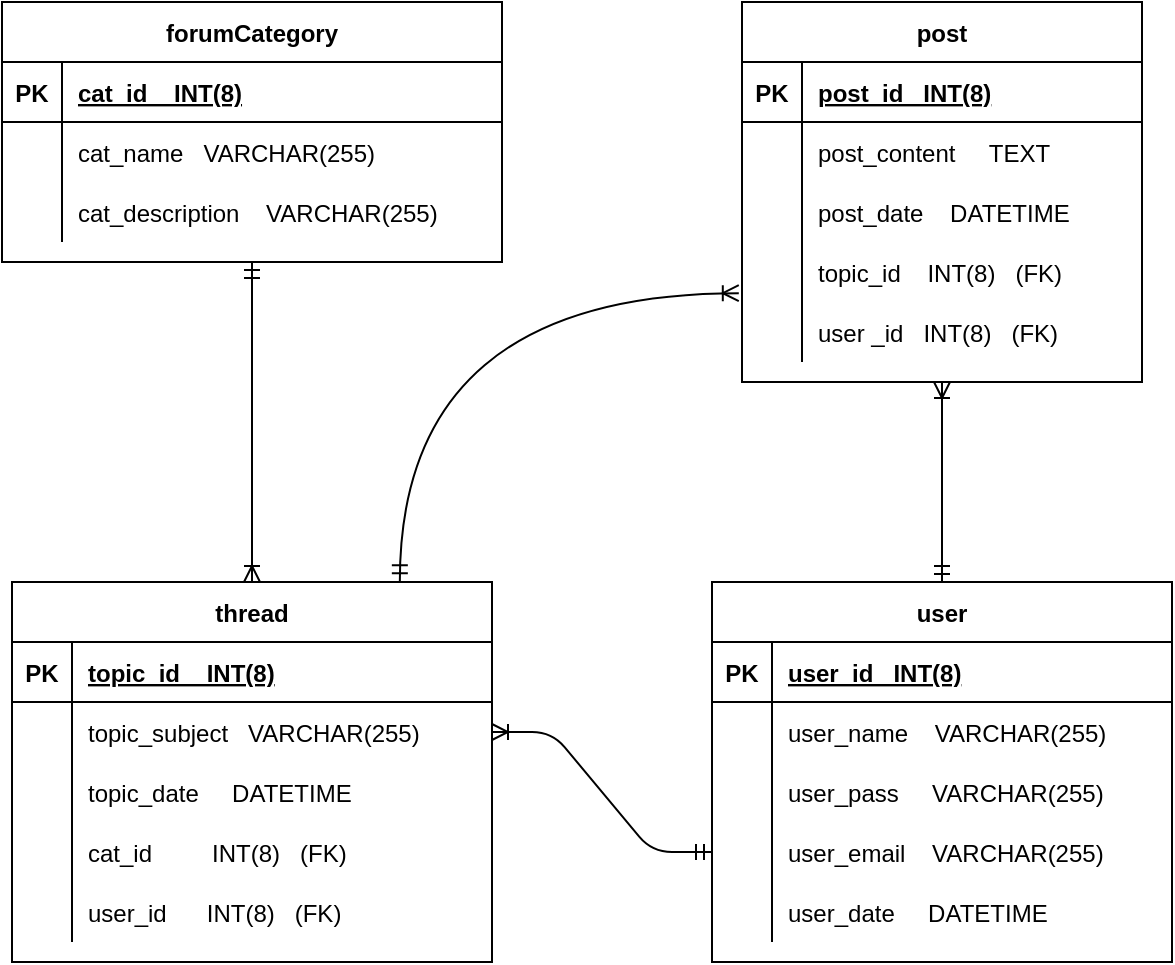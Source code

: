<mxfile version="13.9.9" type="device"><diagram id="91Xyb3w9nDuJlyHXj6Dl" name="Page-1"><mxGraphModel dx="1102" dy="642" grid="1" gridSize="10" guides="1" tooltips="1" connect="1" arrows="1" fold="1" page="1" pageScale="1" pageWidth="827" pageHeight="1169" math="0" shadow="0"><root><mxCell id="0"/><mxCell id="1" parent="0"/><mxCell id="gp0c6Z495L66U5x0KVFe-80" value="forumCategory" style="shape=table;startSize=30;container=1;collapsible=1;childLayout=tableLayout;fixedRows=1;rowLines=0;fontStyle=1;align=center;resizeLast=1;" parent="1" vertex="1"><mxGeometry x="100" y="90" width="250" height="130" as="geometry"/></mxCell><mxCell id="gp0c6Z495L66U5x0KVFe-81" value="" style="shape=partialRectangle;collapsible=0;dropTarget=0;pointerEvents=0;fillColor=none;top=0;left=0;bottom=1;right=0;points=[[0,0.5],[1,0.5]];portConstraint=eastwest;" parent="gp0c6Z495L66U5x0KVFe-80" vertex="1"><mxGeometry y="30" width="250" height="30" as="geometry"/></mxCell><mxCell id="gp0c6Z495L66U5x0KVFe-82" value="PK" style="shape=partialRectangle;connectable=0;fillColor=none;top=0;left=0;bottom=0;right=0;fontStyle=1;overflow=hidden;" parent="gp0c6Z495L66U5x0KVFe-81" vertex="1"><mxGeometry width="30" height="30" as="geometry"/></mxCell><mxCell id="gp0c6Z495L66U5x0KVFe-83" value="cat_id    INT(8)" style="shape=partialRectangle;connectable=0;fillColor=none;top=0;left=0;bottom=0;right=0;align=left;spacingLeft=6;fontStyle=5;overflow=hidden;" parent="gp0c6Z495L66U5x0KVFe-81" vertex="1"><mxGeometry x="30" width="220" height="30" as="geometry"/></mxCell><mxCell id="gp0c6Z495L66U5x0KVFe-84" value="" style="shape=partialRectangle;collapsible=0;dropTarget=0;pointerEvents=0;fillColor=none;top=0;left=0;bottom=0;right=0;points=[[0,0.5],[1,0.5]];portConstraint=eastwest;" parent="gp0c6Z495L66U5x0KVFe-80" vertex="1"><mxGeometry y="60" width="250" height="30" as="geometry"/></mxCell><mxCell id="gp0c6Z495L66U5x0KVFe-85" value="" style="shape=partialRectangle;connectable=0;fillColor=none;top=0;left=0;bottom=0;right=0;editable=1;overflow=hidden;" parent="gp0c6Z495L66U5x0KVFe-84" vertex="1"><mxGeometry width="30" height="30" as="geometry"/></mxCell><mxCell id="gp0c6Z495L66U5x0KVFe-86" value="cat_name   VARCHAR(255)" style="shape=partialRectangle;connectable=0;fillColor=none;top=0;left=0;bottom=0;right=0;align=left;spacingLeft=6;overflow=hidden;" parent="gp0c6Z495L66U5x0KVFe-84" vertex="1"><mxGeometry x="30" width="220" height="30" as="geometry"/></mxCell><mxCell id="gp0c6Z495L66U5x0KVFe-87" value="" style="shape=partialRectangle;collapsible=0;dropTarget=0;pointerEvents=0;fillColor=none;top=0;left=0;bottom=0;right=0;points=[[0,0.5],[1,0.5]];portConstraint=eastwest;" parent="gp0c6Z495L66U5x0KVFe-80" vertex="1"><mxGeometry y="90" width="250" height="30" as="geometry"/></mxCell><mxCell id="gp0c6Z495L66U5x0KVFe-88" value="" style="shape=partialRectangle;connectable=0;fillColor=none;top=0;left=0;bottom=0;right=0;editable=1;overflow=hidden;" parent="gp0c6Z495L66U5x0KVFe-87" vertex="1"><mxGeometry width="30" height="30" as="geometry"/></mxCell><mxCell id="gp0c6Z495L66U5x0KVFe-89" value="cat_description    VARCHAR(255)" style="shape=partialRectangle;connectable=0;fillColor=none;top=0;left=0;bottom=0;right=0;align=left;spacingLeft=6;overflow=hidden;" parent="gp0c6Z495L66U5x0KVFe-87" vertex="1"><mxGeometry x="30" width="220" height="30" as="geometry"/></mxCell><mxCell id="gp0c6Z495L66U5x0KVFe-109" value="user" style="shape=table;startSize=30;container=1;collapsible=1;childLayout=tableLayout;fixedRows=1;rowLines=0;fontStyle=1;align=center;resizeLast=1;" parent="1" vertex="1"><mxGeometry x="455" y="380" width="230" height="190" as="geometry"/></mxCell><mxCell id="gp0c6Z495L66U5x0KVFe-110" value="" style="shape=partialRectangle;collapsible=0;dropTarget=0;pointerEvents=0;fillColor=none;top=0;left=0;bottom=1;right=0;points=[[0,0.5],[1,0.5]];portConstraint=eastwest;" parent="gp0c6Z495L66U5x0KVFe-109" vertex="1"><mxGeometry y="30" width="230" height="30" as="geometry"/></mxCell><mxCell id="gp0c6Z495L66U5x0KVFe-111" value="PK" style="shape=partialRectangle;connectable=0;fillColor=none;top=0;left=0;bottom=0;right=0;fontStyle=1;overflow=hidden;" parent="gp0c6Z495L66U5x0KVFe-110" vertex="1"><mxGeometry width="30" height="30" as="geometry"/></mxCell><mxCell id="gp0c6Z495L66U5x0KVFe-112" value="user_id   INT(8)" style="shape=partialRectangle;connectable=0;fillColor=none;top=0;left=0;bottom=0;right=0;align=left;spacingLeft=6;fontStyle=5;overflow=hidden;" parent="gp0c6Z495L66U5x0KVFe-110" vertex="1"><mxGeometry x="30" width="200" height="30" as="geometry"/></mxCell><mxCell id="gp0c6Z495L66U5x0KVFe-113" value="" style="shape=partialRectangle;collapsible=0;dropTarget=0;pointerEvents=0;fillColor=none;top=0;left=0;bottom=0;right=0;points=[[0,0.5],[1,0.5]];portConstraint=eastwest;" parent="gp0c6Z495L66U5x0KVFe-109" vertex="1"><mxGeometry y="60" width="230" height="30" as="geometry"/></mxCell><mxCell id="gp0c6Z495L66U5x0KVFe-114" value="" style="shape=partialRectangle;connectable=0;fillColor=none;top=0;left=0;bottom=0;right=0;editable=1;overflow=hidden;" parent="gp0c6Z495L66U5x0KVFe-113" vertex="1"><mxGeometry width="30" height="30" as="geometry"/></mxCell><mxCell id="gp0c6Z495L66U5x0KVFe-115" value="user_name    VARCHAR(255)" style="shape=partialRectangle;connectable=0;fillColor=none;top=0;left=0;bottom=0;right=0;align=left;spacingLeft=6;overflow=hidden;" parent="gp0c6Z495L66U5x0KVFe-113" vertex="1"><mxGeometry x="30" width="200" height="30" as="geometry"/></mxCell><mxCell id="gp0c6Z495L66U5x0KVFe-116" value="" style="shape=partialRectangle;collapsible=0;dropTarget=0;pointerEvents=0;fillColor=none;top=0;left=0;bottom=0;right=0;points=[[0,0.5],[1,0.5]];portConstraint=eastwest;" parent="gp0c6Z495L66U5x0KVFe-109" vertex="1"><mxGeometry y="90" width="230" height="30" as="geometry"/></mxCell><mxCell id="gp0c6Z495L66U5x0KVFe-117" value="" style="shape=partialRectangle;connectable=0;fillColor=none;top=0;left=0;bottom=0;right=0;editable=1;overflow=hidden;" parent="gp0c6Z495L66U5x0KVFe-116" vertex="1"><mxGeometry width="30" height="30" as="geometry"/></mxCell><mxCell id="gp0c6Z495L66U5x0KVFe-118" value="user_pass     VARCHAR(255)" style="shape=partialRectangle;connectable=0;fillColor=none;top=0;left=0;bottom=0;right=0;align=left;spacingLeft=6;overflow=hidden;" parent="gp0c6Z495L66U5x0KVFe-116" vertex="1"><mxGeometry x="30" width="200" height="30" as="geometry"/></mxCell><mxCell id="gp0c6Z495L66U5x0KVFe-119" value="" style="shape=partialRectangle;collapsible=0;dropTarget=0;pointerEvents=0;fillColor=none;top=0;left=0;bottom=0;right=0;points=[[0,0.5],[1,0.5]];portConstraint=eastwest;" parent="gp0c6Z495L66U5x0KVFe-109" vertex="1"><mxGeometry y="120" width="230" height="30" as="geometry"/></mxCell><mxCell id="gp0c6Z495L66U5x0KVFe-120" value="" style="shape=partialRectangle;connectable=0;fillColor=none;top=0;left=0;bottom=0;right=0;editable=1;overflow=hidden;" parent="gp0c6Z495L66U5x0KVFe-119" vertex="1"><mxGeometry width="30" height="30" as="geometry"/></mxCell><mxCell id="gp0c6Z495L66U5x0KVFe-121" value="user_email    VARCHAR(255)" style="shape=partialRectangle;connectable=0;fillColor=none;top=0;left=0;bottom=0;right=0;align=left;spacingLeft=6;overflow=hidden;" parent="gp0c6Z495L66U5x0KVFe-119" vertex="1"><mxGeometry x="30" width="200" height="30" as="geometry"/></mxCell><mxCell id="gp0c6Z495L66U5x0KVFe-145" value="" style="shape=partialRectangle;collapsible=0;dropTarget=0;pointerEvents=0;fillColor=none;top=0;left=0;bottom=0;right=0;points=[[0,0.5],[1,0.5]];portConstraint=eastwest;" parent="gp0c6Z495L66U5x0KVFe-109" vertex="1"><mxGeometry y="150" width="230" height="30" as="geometry"/></mxCell><mxCell id="gp0c6Z495L66U5x0KVFe-146" value="" style="shape=partialRectangle;connectable=0;fillColor=none;top=0;left=0;bottom=0;right=0;editable=1;overflow=hidden;" parent="gp0c6Z495L66U5x0KVFe-145" vertex="1"><mxGeometry width="30" height="30" as="geometry"/></mxCell><mxCell id="gp0c6Z495L66U5x0KVFe-147" value="user_date     DATETIME" style="shape=partialRectangle;connectable=0;fillColor=none;top=0;left=0;bottom=0;right=0;align=left;spacingLeft=6;overflow=hidden;" parent="gp0c6Z495L66U5x0KVFe-145" vertex="1"><mxGeometry x="30" width="200" height="30" as="geometry"/></mxCell><mxCell id="gp0c6Z495L66U5x0KVFe-122" value="post" style="shape=table;startSize=30;container=1;collapsible=1;childLayout=tableLayout;fixedRows=1;rowLines=0;fontStyle=1;align=center;resizeLast=1;" parent="1" vertex="1"><mxGeometry x="470" y="90" width="200" height="190" as="geometry"/></mxCell><mxCell id="gp0c6Z495L66U5x0KVFe-123" value="" style="shape=partialRectangle;collapsible=0;dropTarget=0;pointerEvents=0;fillColor=none;top=0;left=0;bottom=1;right=0;points=[[0,0.5],[1,0.5]];portConstraint=eastwest;" parent="gp0c6Z495L66U5x0KVFe-122" vertex="1"><mxGeometry y="30" width="200" height="30" as="geometry"/></mxCell><mxCell id="gp0c6Z495L66U5x0KVFe-124" value="PK" style="shape=partialRectangle;connectable=0;fillColor=none;top=0;left=0;bottom=0;right=0;fontStyle=1;overflow=hidden;" parent="gp0c6Z495L66U5x0KVFe-123" vertex="1"><mxGeometry width="30" height="30" as="geometry"/></mxCell><mxCell id="gp0c6Z495L66U5x0KVFe-125" value="post_id   INT(8)" style="shape=partialRectangle;connectable=0;fillColor=none;top=0;left=0;bottom=0;right=0;align=left;spacingLeft=6;fontStyle=5;overflow=hidden;" parent="gp0c6Z495L66U5x0KVFe-123" vertex="1"><mxGeometry x="30" width="170" height="30" as="geometry"/></mxCell><mxCell id="gp0c6Z495L66U5x0KVFe-126" value="" style="shape=partialRectangle;collapsible=0;dropTarget=0;pointerEvents=0;fillColor=none;top=0;left=0;bottom=0;right=0;points=[[0,0.5],[1,0.5]];portConstraint=eastwest;" parent="gp0c6Z495L66U5x0KVFe-122" vertex="1"><mxGeometry y="60" width="200" height="30" as="geometry"/></mxCell><mxCell id="gp0c6Z495L66U5x0KVFe-127" value="" style="shape=partialRectangle;connectable=0;fillColor=none;top=0;left=0;bottom=0;right=0;editable=1;overflow=hidden;" parent="gp0c6Z495L66U5x0KVFe-126" vertex="1"><mxGeometry width="30" height="30" as="geometry"/></mxCell><mxCell id="gp0c6Z495L66U5x0KVFe-128" value="post_content     TEXT" style="shape=partialRectangle;connectable=0;fillColor=none;top=0;left=0;bottom=0;right=0;align=left;spacingLeft=6;overflow=hidden;" parent="gp0c6Z495L66U5x0KVFe-126" vertex="1"><mxGeometry x="30" width="170" height="30" as="geometry"/></mxCell><mxCell id="gp0c6Z495L66U5x0KVFe-129" value="" style="shape=partialRectangle;collapsible=0;dropTarget=0;pointerEvents=0;fillColor=none;top=0;left=0;bottom=0;right=0;points=[[0,0.5],[1,0.5]];portConstraint=eastwest;" parent="gp0c6Z495L66U5x0KVFe-122" vertex="1"><mxGeometry y="90" width="200" height="30" as="geometry"/></mxCell><mxCell id="gp0c6Z495L66U5x0KVFe-130" value="" style="shape=partialRectangle;connectable=0;fillColor=none;top=0;left=0;bottom=0;right=0;editable=1;overflow=hidden;" parent="gp0c6Z495L66U5x0KVFe-129" vertex="1"><mxGeometry width="30" height="30" as="geometry"/></mxCell><mxCell id="gp0c6Z495L66U5x0KVFe-131" value="post_date    DATETIME" style="shape=partialRectangle;connectable=0;fillColor=none;top=0;left=0;bottom=0;right=0;align=left;spacingLeft=6;overflow=hidden;" parent="gp0c6Z495L66U5x0KVFe-129" vertex="1"><mxGeometry x="30" width="170" height="30" as="geometry"/></mxCell><mxCell id="gp0c6Z495L66U5x0KVFe-132" value="" style="shape=partialRectangle;collapsible=0;dropTarget=0;pointerEvents=0;fillColor=none;top=0;left=0;bottom=0;right=0;points=[[0,0.5],[1,0.5]];portConstraint=eastwest;" parent="gp0c6Z495L66U5x0KVFe-122" vertex="1"><mxGeometry y="120" width="200" height="30" as="geometry"/></mxCell><mxCell id="gp0c6Z495L66U5x0KVFe-133" value="" style="shape=partialRectangle;connectable=0;fillColor=none;top=0;left=0;bottom=0;right=0;editable=1;overflow=hidden;" parent="gp0c6Z495L66U5x0KVFe-132" vertex="1"><mxGeometry width="30" height="30" as="geometry"/></mxCell><mxCell id="gp0c6Z495L66U5x0KVFe-134" value="topic_id    INT(8)   (FK)" style="shape=partialRectangle;connectable=0;fillColor=none;top=0;left=0;bottom=0;right=0;align=left;spacingLeft=6;overflow=hidden;" parent="gp0c6Z495L66U5x0KVFe-132" vertex="1"><mxGeometry x="30" width="170" height="30" as="geometry"/></mxCell><mxCell id="gp0c6Z495L66U5x0KVFe-90" value="" style="shape=partialRectangle;collapsible=0;dropTarget=0;pointerEvents=0;fillColor=none;top=0;left=0;bottom=0;right=0;points=[[0,0.5],[1,0.5]];portConstraint=eastwest;" parent="gp0c6Z495L66U5x0KVFe-122" vertex="1"><mxGeometry y="150" width="200" height="30" as="geometry"/></mxCell><mxCell id="gp0c6Z495L66U5x0KVFe-91" value="" style="shape=partialRectangle;connectable=0;fillColor=none;top=0;left=0;bottom=0;right=0;editable=1;overflow=hidden;" parent="gp0c6Z495L66U5x0KVFe-90" vertex="1"><mxGeometry width="30" height="30" as="geometry"/></mxCell><mxCell id="gp0c6Z495L66U5x0KVFe-92" value="user _id   INT(8)   (FK)" style="shape=partialRectangle;connectable=0;fillColor=none;top=0;left=0;bottom=0;right=0;align=left;spacingLeft=6;overflow=hidden;" parent="gp0c6Z495L66U5x0KVFe-90" vertex="1"><mxGeometry x="30" width="170" height="30" as="geometry"/></mxCell><mxCell id="gp0c6Z495L66U5x0KVFe-148" value="thread" style="shape=table;startSize=30;container=1;collapsible=1;childLayout=tableLayout;fixedRows=1;rowLines=0;fontStyle=1;align=center;resizeLast=1;" parent="1" vertex="1"><mxGeometry x="105" y="380" width="240" height="190" as="geometry"/></mxCell><mxCell id="gp0c6Z495L66U5x0KVFe-149" value="" style="shape=partialRectangle;collapsible=0;dropTarget=0;pointerEvents=0;fillColor=none;top=0;left=0;bottom=1;right=0;points=[[0,0.5],[1,0.5]];portConstraint=eastwest;" parent="gp0c6Z495L66U5x0KVFe-148" vertex="1"><mxGeometry y="30" width="240" height="30" as="geometry"/></mxCell><mxCell id="gp0c6Z495L66U5x0KVFe-150" value="PK" style="shape=partialRectangle;connectable=0;fillColor=none;top=0;left=0;bottom=0;right=0;fontStyle=1;overflow=hidden;" parent="gp0c6Z495L66U5x0KVFe-149" vertex="1"><mxGeometry width="30" height="30" as="geometry"/></mxCell><mxCell id="gp0c6Z495L66U5x0KVFe-151" value="topic_id    INT(8)" style="shape=partialRectangle;connectable=0;fillColor=none;top=0;left=0;bottom=0;right=0;align=left;spacingLeft=6;fontStyle=5;overflow=hidden;" parent="gp0c6Z495L66U5x0KVFe-149" vertex="1"><mxGeometry x="30" width="210" height="30" as="geometry"/></mxCell><mxCell id="gp0c6Z495L66U5x0KVFe-152" value="" style="shape=partialRectangle;collapsible=0;dropTarget=0;pointerEvents=0;fillColor=none;top=0;left=0;bottom=0;right=0;points=[[0,0.5],[1,0.5]];portConstraint=eastwest;" parent="gp0c6Z495L66U5x0KVFe-148" vertex="1"><mxGeometry y="60" width="240" height="30" as="geometry"/></mxCell><mxCell id="gp0c6Z495L66U5x0KVFe-153" value="" style="shape=partialRectangle;connectable=0;fillColor=none;top=0;left=0;bottom=0;right=0;editable=1;overflow=hidden;" parent="gp0c6Z495L66U5x0KVFe-152" vertex="1"><mxGeometry width="30" height="30" as="geometry"/></mxCell><mxCell id="gp0c6Z495L66U5x0KVFe-154" value="topic_subject   VARCHAR(255)" style="shape=partialRectangle;connectable=0;fillColor=none;top=0;left=0;bottom=0;right=0;align=left;spacingLeft=6;overflow=hidden;" parent="gp0c6Z495L66U5x0KVFe-152" vertex="1"><mxGeometry x="30" width="210" height="30" as="geometry"/></mxCell><mxCell id="gp0c6Z495L66U5x0KVFe-155" value="" style="shape=partialRectangle;collapsible=0;dropTarget=0;pointerEvents=0;fillColor=none;top=0;left=0;bottom=0;right=0;points=[[0,0.5],[1,0.5]];portConstraint=eastwest;" parent="gp0c6Z495L66U5x0KVFe-148" vertex="1"><mxGeometry y="90" width="240" height="30" as="geometry"/></mxCell><mxCell id="gp0c6Z495L66U5x0KVFe-156" value="" style="shape=partialRectangle;connectable=0;fillColor=none;top=0;left=0;bottom=0;right=0;editable=1;overflow=hidden;" parent="gp0c6Z495L66U5x0KVFe-155" vertex="1"><mxGeometry width="30" height="30" as="geometry"/></mxCell><mxCell id="gp0c6Z495L66U5x0KVFe-157" value="topic_date     DATETIME" style="shape=partialRectangle;connectable=0;fillColor=none;top=0;left=0;bottom=0;right=0;align=left;spacingLeft=6;overflow=hidden;" parent="gp0c6Z495L66U5x0KVFe-155" vertex="1"><mxGeometry x="30" width="210" height="30" as="geometry"/></mxCell><mxCell id="gp0c6Z495L66U5x0KVFe-158" value="" style="shape=partialRectangle;collapsible=0;dropTarget=0;pointerEvents=0;fillColor=none;top=0;left=0;bottom=0;right=0;points=[[0,0.5],[1,0.5]];portConstraint=eastwest;" parent="gp0c6Z495L66U5x0KVFe-148" vertex="1"><mxGeometry y="120" width="240" height="30" as="geometry"/></mxCell><mxCell id="gp0c6Z495L66U5x0KVFe-159" value="" style="shape=partialRectangle;connectable=0;fillColor=none;top=0;left=0;bottom=0;right=0;editable=1;overflow=hidden;" parent="gp0c6Z495L66U5x0KVFe-158" vertex="1"><mxGeometry width="30" height="30" as="geometry"/></mxCell><mxCell id="gp0c6Z495L66U5x0KVFe-160" value="cat_id         INT(8)   (FK)" style="shape=partialRectangle;connectable=0;fillColor=none;top=0;left=0;bottom=0;right=0;align=left;spacingLeft=6;overflow=hidden;" parent="gp0c6Z495L66U5x0KVFe-158" vertex="1"><mxGeometry x="30" width="210" height="30" as="geometry"/></mxCell><mxCell id="gp0c6Z495L66U5x0KVFe-139" value="" style="shape=partialRectangle;collapsible=0;dropTarget=0;pointerEvents=0;fillColor=none;top=0;left=0;bottom=0;right=0;points=[[0,0.5],[1,0.5]];portConstraint=eastwest;" parent="gp0c6Z495L66U5x0KVFe-148" vertex="1"><mxGeometry y="150" width="240" height="30" as="geometry"/></mxCell><mxCell id="gp0c6Z495L66U5x0KVFe-140" value="" style="shape=partialRectangle;connectable=0;fillColor=none;top=0;left=0;bottom=0;right=0;editable=1;overflow=hidden;" parent="gp0c6Z495L66U5x0KVFe-139" vertex="1"><mxGeometry width="30" height="30" as="geometry"/></mxCell><mxCell id="gp0c6Z495L66U5x0KVFe-141" value="user_id      INT(8)   (FK)" style="shape=partialRectangle;connectable=0;fillColor=none;top=0;left=0;bottom=0;right=0;align=left;spacingLeft=6;overflow=hidden;" parent="gp0c6Z495L66U5x0KVFe-139" vertex="1"><mxGeometry x="30" width="210" height="30" as="geometry"/></mxCell><mxCell id="gp0c6Z495L66U5x0KVFe-161" value="" style="fontSize=12;html=1;endArrow=ERoneToMany;startArrow=ERmandOne;exitX=0.5;exitY=0;exitDx=0;exitDy=0;endFill=0;entryX=0.5;entryY=1;entryDx=0;entryDy=0;" parent="1" source="gp0c6Z495L66U5x0KVFe-109" target="gp0c6Z495L66U5x0KVFe-122" edge="1"><mxGeometry width="100" height="100" relative="1" as="geometry"><mxPoint x="370" y="290" as="sourcePoint"/><mxPoint x="470" y="177" as="targetPoint"/></mxGeometry></mxCell><mxCell id="gp0c6Z495L66U5x0KVFe-162" value="" style="edgeStyle=entityRelationEdgeStyle;fontSize=12;html=1;endArrow=ERoneToMany;startArrow=ERmandOne;endFill=0;exitX=0;exitY=0.5;exitDx=0;exitDy=0;entryX=1;entryY=0.5;entryDx=0;entryDy=0;" parent="1" source="gp0c6Z495L66U5x0KVFe-119" target="gp0c6Z495L66U5x0KVFe-152" edge="1"><mxGeometry width="100" height="100" relative="1" as="geometry"><mxPoint x="320" y="530" as="sourcePoint"/><mxPoint x="420" y="430" as="targetPoint"/></mxGeometry></mxCell><mxCell id="gp0c6Z495L66U5x0KVFe-163" value="" style="fontSize=12;html=1;endArrow=ERoneToMany;startArrow=ERmandOne;entryX=0.5;entryY=0;entryDx=0;entryDy=0;endFill=0;exitX=0.5;exitY=1;exitDx=0;exitDy=0;" parent="1" source="gp0c6Z495L66U5x0KVFe-80" target="gp0c6Z495L66U5x0KVFe-148" edge="1"><mxGeometry width="100" height="100" relative="1" as="geometry"><mxPoint x="240" y="230" as="sourcePoint"/><mxPoint x="550" y="290" as="targetPoint"/></mxGeometry></mxCell><mxCell id="gp0c6Z495L66U5x0KVFe-166" style="edgeStyle=orthogonalEdgeStyle;rounded=0;orthogonalLoop=1;jettySize=auto;html=1;entryX=0.808;entryY=-0.002;entryDx=0;entryDy=0;entryPerimeter=0;startArrow=ERoneToMany;startFill=0;endArrow=ERmandOne;endFill=0;exitX=-0.008;exitY=0.853;exitDx=0;exitDy=0;exitPerimeter=0;curved=1;" parent="1" source="gp0c6Z495L66U5x0KVFe-132" target="gp0c6Z495L66U5x0KVFe-148" edge="1"><mxGeometry relative="1" as="geometry"/></mxCell></root></mxGraphModel></diagram></mxfile>